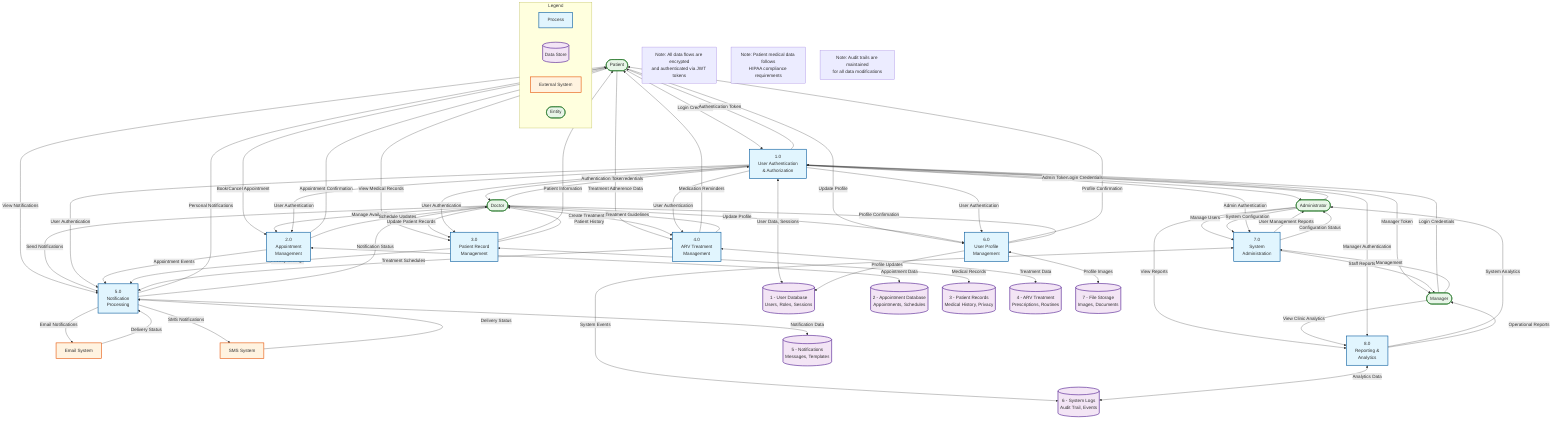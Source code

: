 graph TD
    %% External Entities
    Patient([Patient])
    Doctor([Doctor])
    Admin([Administrator])
    Manager([Manager])
    EmailSystem[Email System]
    SMSSystem[SMS System]
    
    %% Processes
    P1[1.0<br/>User Authentication<br/>& Authorization]
    P2[2.0<br/>Appointment<br/>Management]
    P3[3.0<br/>Patient Record<br/>Management]
    P4[4.0<br/>ARV Treatment<br/>Management]
    P5[5.0<br/>Notification<br/>Processing]
    P6[6.0<br/>User Profile<br/>Management]
    P7[7.0<br/>System<br/>Administration]
    P8[8.0<br/>Reporting &<br/>Analytics]
    
    %% Data Stores
    DS1[(1 - User Database<br/>Users, Roles, Sessions)]
    DS2[(2 - Appointment Database<br/>Appointments, Schedules)]
    DS3[(3 - Patient Records<br/>Medical History, Privacy)]
    DS4[(4 - ARV Treatment<br/>Prescriptions, Routines)]
    DS5[(5 - Notifications<br/>Messages, Templates)]
    DS6[(6 - System Logs<br/>Audit Trail, Events)]
    DS7[(7 - File Storage<br/>Images, Documents)]
    
    %% Patient Data Flows
    Patient -->|Login Credentials| P1
    P1 -->|Authentication Token| Patient
    Patient -->|Book/Cancel Appointment| P2
    P2 -->|Appointment Confirmation| Patient
    Patient -->|View Medical Records| P3
    P3 -->|Patient Information| Patient
    Patient -->|Treatment Adherence Data| P4
    P4 -->|Medication Reminders| Patient
    Patient -->|View Notifications| P5
    P5 -->|Personal Notifications| Patient
    Patient -->|Update Profile| P6
    P6 -->|Profile Confirmation| Patient
    
    %% Doctor Data Flows
    Doctor -->|Login Credentials| P1
    P1 -->|Authentication Token| Doctor
    Doctor -->|Manage Availability| P2
    P2 -->|Schedule Updates| Doctor
    Doctor -->|Update Patient Records| P3
    P3 -->|Patient History| Doctor
    Doctor -->|Create Treatment Plan| P4
    P4 -->|Treatment Guidelines| Doctor
    Doctor -->|Send Notifications| P5
    P5 -->|Notification Status| Doctor
    Doctor -->|Update Profile| P6
    P6 -->|Profile Confirmation| Doctor
    
    %% Admin Data Flows
    Admin -->|Login Credentials| P1
    P1 -->|Admin Token| Admin
    Admin -->|Manage Users| P7
    P7 -->|User Management Reports| Admin
    Admin -->|System Configuration| P7
    P7 -->|Configuration Status| Admin
    Admin -->|View Reports| P8
    P8 -->|System Analytics| Admin
    
    %% Manager Data Flows
    Manager -->|Login Credentials| P1
    P1 -->|Manager Token| Manager
    Manager -->|View Clinic Analytics| P8
    P8 -->|Operational Reports| Manager
    Manager -->|Staff Management| P7
    P7 -->|Staff Reports| Manager
    
    %% Process to Data Store Flows
    P1 <-->|User Data, Sessions| DS1
    P2 <-->|Appointment Data| DS2
    P3 <-->|Medical Records| DS3
    P4 <-->|Treatment Data| DS4
    P5 <-->|Notification Data| DS5
    P6 <-->|Profile Images| DS7
    P7 <-->|System Events| DS6
    P8 <-->|Analytics Data| DS6
    
    %% Cross-Process Data Flows
    P1 -->|User Authentication| P2
    P1 -->|User Authentication| P3
    P1 -->|User Authentication| P4
    P1 -->|User Authentication| P5
    P1 -->|User Authentication| P6
    P1 -->|Admin Authentication| P7
    P1 -->|Manager Authentication| P8
    
    P2 -->|Appointment Events| P5
    P3 -->|Privacy Settings| P5
    P4 -->|Treatment Schedules| P5
    P6 -->|Profile Updates| DS1
    
    %% External System Flows
    P5 -->|Email Notifications| EmailSystem
    EmailSystem -->|Delivery Status| P5
    P5 -->|SMS Notifications| SMSSystem
    SMSSystem -->|Delivery Status| P5
    
    %% Data Flow Types
    classDef process fill:#e1f5fe,stroke:#01579b,stroke-width:2px
    classDef datastore fill:#f3e5f5,stroke:#4a148c,stroke-width:2px
    classDef external fill:#fff3e0,stroke:#e65100,stroke-width:2px
    classDef entity fill:#e8f5e8,stroke:#2e7d32,stroke-width:2px
    
    class P1,P2,P3,P4,P5,P6,P7,P8 process
    class DS1,DS2,DS3,DS4,DS5,DS6,DS7 datastore
    class EmailSystem,SMSSystem external
    class Patient,Doctor,Admin,Manager entity
    
    %% Annotations
    subgraph "Legend"
        L1[Process]:::process
        L2[(Data Store)]:::datastore  
        L3[External System]:::external
        L4([Entity]):::entity
    end
    
    %% Security Annotations
    note1[Note: All data flows are encrypted<br/>and authenticated via JWT tokens]
    note2[Note: Patient medical data follows<br/>HIPAA compliance requirements]
    note3[Note: Audit trails are maintained<br/>for all data modifications]